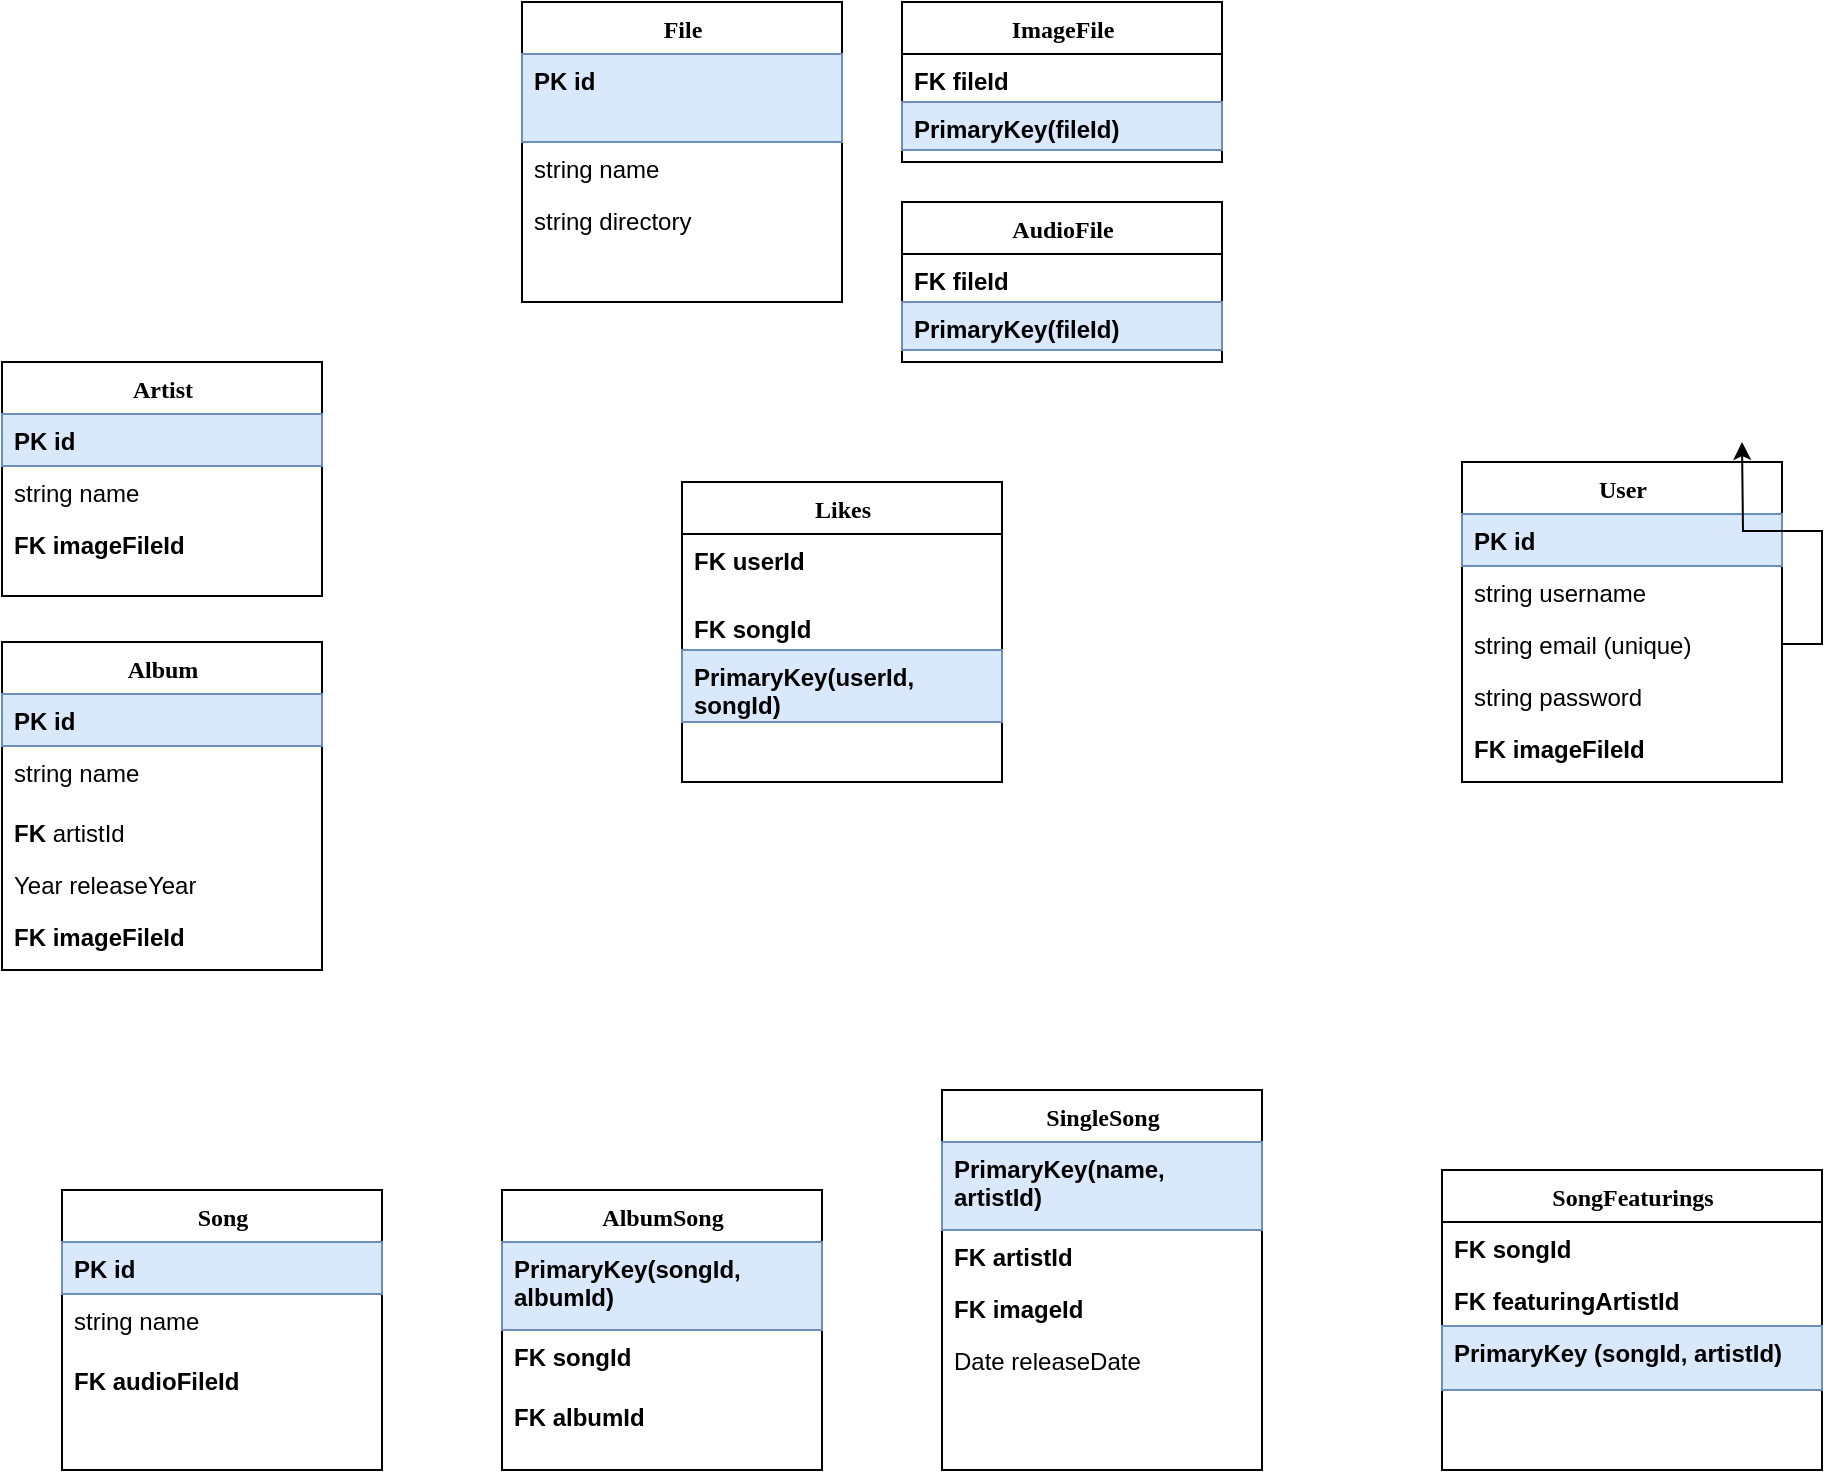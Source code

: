 <mxfile version="14.2.4" type="embed">
    <diagram name="Page-1" id="9f46799a-70d6-7492-0946-bef42562c5a5">
        <mxGraphModel dx="808" dy="295" grid="1" gridSize="10" guides="1" tooltips="1" connect="1" arrows="1" fold="1" page="1" pageScale="1" pageWidth="1100" pageHeight="850" background="#ffffff" math="0" shadow="0">
            <root>
                <mxCell id="0"/>
                <mxCell id="1" parent="0"/>
                <mxCell id="78961159f06e98e8-17" value="User" style="swimlane;html=1;fontStyle=1;align=center;verticalAlign=top;childLayout=stackLayout;horizontal=1;startSize=26;horizontalStack=0;resizeParent=1;resizeLast=0;collapsible=1;marginBottom=0;swimlaneFillColor=#ffffff;rounded=0;shadow=0;comic=0;labelBackgroundColor=none;strokeWidth=1;fillColor=none;fontFamily=Verdana;fontSize=12;fontColor=#000000;" parent="1" vertex="1">
                    <mxGeometry x="780" y="270" width="160" height="160" as="geometry"/>
                </mxCell>
                <mxCell id="78961159f06e98e8-21" value="&lt;b&gt;PK id&lt;/b&gt;" style="text;html=1;strokeColor=#6c8ebf;fillColor=#dae8fc;align=left;verticalAlign=top;spacingLeft=4;spacingRight=4;whiteSpace=wrap;overflow=hidden;rotatable=0;points=[[0,0.5],[1,0.5]];portConstraint=eastwest;fontColor=#000000;" parent="78961159f06e98e8-17" vertex="1">
                    <mxGeometry y="26" width="160" height="26" as="geometry"/>
                </mxCell>
                <mxCell id="78961159f06e98e8-23" value="string username" style="text;html=1;strokeColor=none;fillColor=none;align=left;verticalAlign=top;spacingLeft=4;spacingRight=4;whiteSpace=wrap;overflow=hidden;rotatable=0;points=[[0,0.5],[1,0.5]];portConstraint=eastwest;fontColor=#000000;" parent="78961159f06e98e8-17" vertex="1">
                    <mxGeometry y="52" width="160" height="26" as="geometry"/>
                </mxCell>
                <mxCell id="78961159f06e98e8-25" value="string email (unique)" style="text;html=1;strokeColor=none;fillColor=none;align=left;verticalAlign=top;spacingLeft=4;spacingRight=4;whiteSpace=wrap;overflow=hidden;rotatable=0;points=[[0,0.5],[1,0.5]];portConstraint=eastwest;fontColor=#000000;" parent="78961159f06e98e8-17" vertex="1">
                    <mxGeometry y="78" width="160" height="26" as="geometry"/>
                </mxCell>
                <mxCell id="78961159f06e98e8-26" value="string password" style="text;html=1;strokeColor=none;fillColor=none;align=left;verticalAlign=top;spacingLeft=4;spacingRight=4;whiteSpace=wrap;overflow=hidden;rotatable=0;points=[[0,0.5],[1,0.5]];portConstraint=eastwest;fontColor=#000000;" parent="78961159f06e98e8-17" vertex="1">
                    <mxGeometry y="104" width="160" height="26" as="geometry"/>
                </mxCell>
                <mxCell id="78961159f06e98e8-24" value="&lt;b&gt;FK imageFileId&lt;/b&gt;" style="text;html=1;strokeColor=none;fillColor=none;align=left;verticalAlign=top;spacingLeft=4;spacingRight=4;whiteSpace=wrap;overflow=hidden;rotatable=0;points=[[0,0.5],[1,0.5]];portConstraint=eastwest;fontColor=#000000;" parent="78961159f06e98e8-17" vertex="1">
                    <mxGeometry y="130" width="160" height="26" as="geometry"/>
                </mxCell>
                <mxCell id="78961159f06e98e8-30" value="Artist" style="swimlane;html=1;fontStyle=1;align=center;verticalAlign=top;childLayout=stackLayout;horizontal=1;startSize=26;horizontalStack=0;resizeParent=1;resizeLast=0;collapsible=1;marginBottom=0;swimlaneFillColor=#ffffff;rounded=0;shadow=0;comic=0;labelBackgroundColor=none;strokeWidth=1;fillColor=none;fontFamily=Verdana;fontSize=12;fontColor=#000000;" parent="1" vertex="1">
                    <mxGeometry x="50" y="220" width="160" height="117" as="geometry"/>
                </mxCell>
                <mxCell id="78961159f06e98e8-31" value="&lt;b&gt;PK id&lt;/b&gt;" style="text;html=1;strokeColor=#6c8ebf;fillColor=#dae8fc;align=left;verticalAlign=top;spacingLeft=4;spacingRight=4;whiteSpace=wrap;overflow=hidden;rotatable=0;points=[[0,0.5],[1,0.5]];portConstraint=eastwest;fontColor=#000000;" parent="78961159f06e98e8-30" vertex="1">
                    <mxGeometry y="26" width="160" height="26" as="geometry"/>
                </mxCell>
                <mxCell id="78961159f06e98e8-32" value="string name" style="text;html=1;strokeColor=none;fillColor=none;align=left;verticalAlign=top;spacingLeft=4;spacingRight=4;whiteSpace=wrap;overflow=hidden;rotatable=0;points=[[0,0.5],[1,0.5]];portConstraint=eastwest;fontColor=#000000;" parent="78961159f06e98e8-30" vertex="1">
                    <mxGeometry y="52" width="160" height="26" as="geometry"/>
                </mxCell>
                <mxCell id="78961159f06e98e8-33" value="&lt;b&gt;FK imageFileId&lt;/b&gt;" style="text;html=1;strokeColor=none;fillColor=none;align=left;verticalAlign=top;spacingLeft=4;spacingRight=4;whiteSpace=wrap;overflow=hidden;rotatable=0;points=[[0,0.5],[1,0.5]];portConstraint=eastwest;fontColor=#000000;" parent="78961159f06e98e8-30" vertex="1">
                    <mxGeometry y="78" width="160" height="26" as="geometry"/>
                </mxCell>
                <mxCell id="dPTJl3S5OsdJ7ELAq9D5-3" value="Album" style="swimlane;html=1;fontStyle=1;align=center;verticalAlign=top;childLayout=stackLayout;horizontal=1;startSize=26;horizontalStack=0;resizeParent=1;resizeLast=0;collapsible=1;marginBottom=0;swimlaneFillColor=#ffffff;rounded=0;shadow=0;comic=0;labelBackgroundColor=none;strokeWidth=1;fillColor=none;fontFamily=Verdana;fontSize=12;fontColor=#000000;" parent="1" vertex="1">
                    <mxGeometry x="50" y="360" width="160" height="164" as="geometry"/>
                </mxCell>
                <mxCell id="dPTJl3S5OsdJ7ELAq9D5-4" value="&lt;b&gt;PK id&lt;/b&gt;" style="text;html=1;strokeColor=#6c8ebf;fillColor=#dae8fc;align=left;verticalAlign=top;spacingLeft=4;spacingRight=4;whiteSpace=wrap;overflow=hidden;rotatable=0;points=[[0,0.5],[1,0.5]];portConstraint=eastwest;fontColor=#000000;" parent="dPTJl3S5OsdJ7ELAq9D5-3" vertex="1">
                    <mxGeometry y="26" width="160" height="26" as="geometry"/>
                </mxCell>
                <mxCell id="dPTJl3S5OsdJ7ELAq9D5-17" value="string&amp;nbsp;name" style="text;html=1;strokeColor=none;fillColor=none;align=left;verticalAlign=top;spacingLeft=4;spacingRight=4;whiteSpace=wrap;overflow=hidden;rotatable=0;points=[[0,0.5],[1,0.5]];portConstraint=eastwest;fontColor=#000000;" parent="dPTJl3S5OsdJ7ELAq9D5-3" vertex="1">
                    <mxGeometry y="52" width="160" height="30" as="geometry"/>
                </mxCell>
                <mxCell id="dPTJl3S5OsdJ7ELAq9D5-5" value="&lt;b&gt;FK &lt;/b&gt;artistId" style="text;html=1;strokeColor=none;fillColor=none;align=left;verticalAlign=top;spacingLeft=4;spacingRight=4;whiteSpace=wrap;overflow=hidden;rotatable=0;points=[[0,0.5],[1,0.5]];portConstraint=eastwest;fontColor=#000000;" parent="dPTJl3S5OsdJ7ELAq9D5-3" vertex="1">
                    <mxGeometry y="82" width="160" height="26" as="geometry"/>
                </mxCell>
                <mxCell id="dPTJl3S5OsdJ7ELAq9D5-23" value="Year releaseYear" style="text;html=1;strokeColor=none;fillColor=none;align=left;verticalAlign=top;spacingLeft=4;spacingRight=4;whiteSpace=wrap;overflow=hidden;rotatable=0;points=[[0,0.5],[1,0.5]];portConstraint=eastwest;fontColor=#000000;" parent="dPTJl3S5OsdJ7ELAq9D5-3" vertex="1">
                    <mxGeometry y="108" width="160" height="26" as="geometry"/>
                </mxCell>
                <mxCell id="dPTJl3S5OsdJ7ELAq9D5-7" value="&lt;b&gt;FK imageFileId&lt;/b&gt;" style="text;html=1;strokeColor=none;fillColor=none;align=left;verticalAlign=top;spacingLeft=4;spacingRight=4;whiteSpace=wrap;overflow=hidden;rotatable=0;points=[[0,0.5],[1,0.5]];portConstraint=eastwest;fontColor=#000000;" parent="dPTJl3S5OsdJ7ELAq9D5-3" vertex="1">
                    <mxGeometry y="134" width="160" height="30" as="geometry"/>
                </mxCell>
                <mxCell id="dPTJl3S5OsdJ7ELAq9D5-18" value="SingleSong" style="swimlane;html=1;fontStyle=1;align=center;verticalAlign=top;childLayout=stackLayout;horizontal=1;startSize=26;horizontalStack=0;resizeParent=1;resizeLast=0;collapsible=1;marginBottom=0;swimlaneFillColor=#ffffff;rounded=0;shadow=0;comic=0;labelBackgroundColor=none;strokeWidth=1;fillColor=none;fontFamily=Verdana;fontSize=12;fontColor=#000000;" parent="1" vertex="1">
                    <mxGeometry x="520" y="584" width="160" height="190" as="geometry"/>
                </mxCell>
                <mxCell id="dPTJl3S5OsdJ7ELAq9D5-19" value="&lt;b&gt;PrimaryKey(name, artistId)&lt;/b&gt;" style="text;html=1;strokeColor=#6c8ebf;fillColor=#dae8fc;align=left;verticalAlign=top;spacingLeft=4;spacingRight=4;whiteSpace=wrap;overflow=hidden;rotatable=0;points=[[0,0.5],[1,0.5]];portConstraint=eastwest;fontColor=#000000;" parent="dPTJl3S5OsdJ7ELAq9D5-18" vertex="1">
                    <mxGeometry y="26" width="160" height="44" as="geometry"/>
                </mxCell>
                <mxCell id="dPTJl3S5OsdJ7ELAq9D5-27" value="&lt;b&gt;FK artistId&lt;/b&gt;" style="text;html=1;strokeColor=none;fillColor=none;align=left;verticalAlign=top;spacingLeft=4;spacingRight=4;whiteSpace=wrap;overflow=hidden;rotatable=0;points=[[0,0.5],[1,0.5]];portConstraint=eastwest;fontColor=#000000;" parent="dPTJl3S5OsdJ7ELAq9D5-18" vertex="1">
                    <mxGeometry y="70" width="160" height="26" as="geometry"/>
                </mxCell>
                <mxCell id="dPTJl3S5OsdJ7ELAq9D5-72" value="&lt;b&gt;FK imageId&lt;/b&gt;" style="text;html=1;align=left;verticalAlign=top;spacingLeft=4;spacingRight=4;whiteSpace=wrap;overflow=hidden;rotatable=0;points=[[0,0.5],[1,0.5]];portConstraint=eastwest;fontColor=#000000;" parent="dPTJl3S5OsdJ7ELAq9D5-18" vertex="1">
                    <mxGeometry y="96" width="160" height="26" as="geometry"/>
                </mxCell>
                <mxCell id="dPTJl3S5OsdJ7ELAq9D5-66" value="Date releaseDate" style="text;html=1;strokeColor=none;fillColor=none;align=left;verticalAlign=top;spacingLeft=4;spacingRight=4;whiteSpace=wrap;overflow=hidden;rotatable=0;points=[[0,0.5],[1,0.5]];portConstraint=eastwest;fontColor=#000000;" parent="dPTJl3S5OsdJ7ELAq9D5-18" vertex="1">
                    <mxGeometry y="122" width="160" height="26" as="geometry"/>
                </mxCell>
                <mxCell id="dPTJl3S5OsdJ7ELAq9D5-24" value="AlbumSong" style="swimlane;html=1;fontStyle=1;align=center;verticalAlign=top;childLayout=stackLayout;horizontal=1;startSize=26;horizontalStack=0;resizeParent=1;resizeLast=0;collapsible=1;marginBottom=0;swimlaneFillColor=#ffffff;rounded=0;shadow=0;comic=0;labelBackgroundColor=none;strokeWidth=1;fillColor=none;fontFamily=Verdana;fontSize=12;fontColor=#000000;" parent="1" vertex="1">
                    <mxGeometry x="300" y="634" width="160" height="140" as="geometry"/>
                </mxCell>
                <mxCell id="dPTJl3S5OsdJ7ELAq9D5-25" value="&lt;b&gt;PrimaryKey(songId, albumId)&lt;/b&gt;" style="text;html=1;strokeColor=#6c8ebf;fillColor=#dae8fc;align=left;verticalAlign=top;spacingLeft=4;spacingRight=4;whiteSpace=wrap;overflow=hidden;rotatable=0;points=[[0,0.5],[1,0.5]];portConstraint=eastwest;fontColor=#000000;" parent="dPTJl3S5OsdJ7ELAq9D5-24" vertex="1">
                    <mxGeometry y="26" width="160" height="44" as="geometry"/>
                </mxCell>
                <mxCell id="dPTJl3S5OsdJ7ELAq9D5-26" value="&lt;b&gt;FK songId&lt;/b&gt;" style="text;html=1;strokeColor=none;fillColor=none;align=left;verticalAlign=top;spacingLeft=4;spacingRight=4;whiteSpace=wrap;overflow=hidden;rotatable=0;points=[[0,0.5],[1,0.5]];portConstraint=eastwest;fontColor=#000000;" parent="dPTJl3S5OsdJ7ELAq9D5-24" vertex="1">
                    <mxGeometry y="70" width="160" height="30" as="geometry"/>
                </mxCell>
                <mxCell id="dPTJl3S5OsdJ7ELAq9D5-28" value="&lt;b&gt;FK albumId&lt;/b&gt;" style="text;html=1;strokeColor=none;fillColor=none;align=left;verticalAlign=top;spacingLeft=4;spacingRight=4;whiteSpace=wrap;overflow=hidden;rotatable=0;points=[[0,0.5],[1,0.5]];portConstraint=eastwest;fontColor=#000000;" parent="dPTJl3S5OsdJ7ELAq9D5-24" vertex="1">
                    <mxGeometry y="100" width="160" height="30" as="geometry"/>
                </mxCell>
                <mxCell id="dPTJl3S5OsdJ7ELAq9D5-30" value="SongFeaturings" style="swimlane;html=1;fontStyle=1;align=center;verticalAlign=top;childLayout=stackLayout;horizontal=1;startSize=26;horizontalStack=0;resizeParent=1;resizeLast=0;collapsible=1;marginBottom=0;swimlaneFillColor=#ffffff;rounded=0;shadow=0;comic=0;labelBackgroundColor=none;strokeWidth=1;fillColor=none;fontFamily=Verdana;fontSize=12;fontColor=#000000;" parent="1" vertex="1">
                    <mxGeometry x="770" y="624" width="190" height="150" as="geometry"/>
                </mxCell>
                <mxCell id="dPTJl3S5OsdJ7ELAq9D5-31" value="&lt;b&gt;FK songId&lt;/b&gt;" style="text;html=1;strokeColor=none;fillColor=none;align=left;verticalAlign=top;spacingLeft=4;spacingRight=4;whiteSpace=wrap;overflow=hidden;rotatable=0;points=[[0,0.5],[1,0.5]];portConstraint=eastwest;fontColor=#000000;" parent="dPTJl3S5OsdJ7ELAq9D5-30" vertex="1">
                    <mxGeometry y="26" width="190" height="26" as="geometry"/>
                </mxCell>
                <mxCell id="dPTJl3S5OsdJ7ELAq9D5-33" value="&lt;b&gt;FK featuringArtistId&lt;/b&gt;" style="text;html=1;strokeColor=none;fillColor=none;align=left;verticalAlign=top;spacingLeft=4;spacingRight=4;whiteSpace=wrap;overflow=hidden;rotatable=0;points=[[0,0.5],[1,0.5]];portConstraint=eastwest;fontColor=#000000;" parent="dPTJl3S5OsdJ7ELAq9D5-30" vertex="1">
                    <mxGeometry y="52" width="190" height="26" as="geometry"/>
                </mxCell>
                <mxCell id="dPTJl3S5OsdJ7ELAq9D5-34" value="&lt;b&gt;PrimaryKey (songId, artistId)&lt;/b&gt;" style="text;html=1;strokeColor=#6c8ebf;fillColor=#dae8fc;align=left;verticalAlign=top;spacingLeft=4;spacingRight=4;whiteSpace=wrap;overflow=hidden;rotatable=0;points=[[0,0.5],[1,0.5]];portConstraint=eastwest;fontColor=#000000;" parent="dPTJl3S5OsdJ7ELAq9D5-30" vertex="1">
                    <mxGeometry y="78" width="190" height="32" as="geometry"/>
                </mxCell>
                <mxCell id="dPTJl3S5OsdJ7ELAq9D5-35" value="Song" style="swimlane;html=1;fontStyle=1;align=center;verticalAlign=top;childLayout=stackLayout;horizontal=1;startSize=26;horizontalStack=0;resizeParent=1;resizeLast=0;collapsible=1;marginBottom=0;swimlaneFillColor=#ffffff;rounded=0;shadow=0;comic=0;labelBackgroundColor=none;strokeWidth=1;fillColor=none;fontFamily=Verdana;fontSize=12;fontColor=#000000;" parent="1" vertex="1">
                    <mxGeometry x="80" y="634" width="160" height="140" as="geometry"/>
                </mxCell>
                <mxCell id="dPTJl3S5OsdJ7ELAq9D5-36" value="&lt;b&gt;PK id&lt;/b&gt;" style="text;html=1;strokeColor=#6c8ebf;fillColor=#dae8fc;align=left;verticalAlign=top;spacingLeft=4;spacingRight=4;whiteSpace=wrap;overflow=hidden;rotatable=0;points=[[0,0.5],[1,0.5]];portConstraint=eastwest;fontColor=#000000;" parent="dPTJl3S5OsdJ7ELAq9D5-35" vertex="1">
                    <mxGeometry y="26" width="160" height="26" as="geometry"/>
                </mxCell>
                <mxCell id="dPTJl3S5OsdJ7ELAq9D5-37" value="string&amp;nbsp;name" style="text;html=1;strokeColor=none;fillColor=none;align=left;verticalAlign=top;spacingLeft=4;spacingRight=4;whiteSpace=wrap;overflow=hidden;rotatable=0;points=[[0,0.5],[1,0.5]];portConstraint=eastwest;fontColor=#000000;" parent="dPTJl3S5OsdJ7ELAq9D5-35" vertex="1">
                    <mxGeometry y="52" width="160" height="30" as="geometry"/>
                </mxCell>
                <mxCell id="dPTJl3S5OsdJ7ELAq9D5-76" value="&lt;b&gt;FK audioFileId&lt;/b&gt;" style="text;html=1;strokeColor=none;fillColor=none;align=left;verticalAlign=top;spacingLeft=4;spacingRight=4;whiteSpace=wrap;overflow=hidden;rotatable=0;points=[[0,0.5],[1,0.5]];portConstraint=eastwest;fontColor=#000000;" parent="dPTJl3S5OsdJ7ELAq9D5-35" vertex="1">
                    <mxGeometry y="82" width="160" height="30" as="geometry"/>
                </mxCell>
                <mxCell id="dPTJl3S5OsdJ7ELAq9D5-46" value="File" style="swimlane;html=1;fontStyle=1;align=center;verticalAlign=top;childLayout=stackLayout;horizontal=1;startSize=26;horizontalStack=0;resizeParent=1;resizeLast=0;collapsible=1;marginBottom=0;swimlaneFillColor=#ffffff;rounded=0;shadow=0;comic=0;labelBackgroundColor=none;strokeWidth=1;fillColor=none;fontFamily=Verdana;fontSize=12;fontColor=#000000;" parent="1" vertex="1">
                    <mxGeometry x="310" y="40" width="160" height="150" as="geometry"/>
                </mxCell>
                <mxCell id="dPTJl3S5OsdJ7ELAq9D5-49" value="&lt;b&gt;PK id&lt;/b&gt;" style="text;html=1;strokeColor=#6c8ebf;fillColor=#dae8fc;align=left;verticalAlign=top;spacingLeft=4;spacingRight=4;whiteSpace=wrap;overflow=hidden;rotatable=0;points=[[0,0.5],[1,0.5]];portConstraint=eastwest;fontColor=#000000;" parent="dPTJl3S5OsdJ7ELAq9D5-46" vertex="1">
                    <mxGeometry y="26" width="160" height="44" as="geometry"/>
                </mxCell>
                <mxCell id="dPTJl3S5OsdJ7ELAq9D5-47" value="string name" style="text;html=1;strokeColor=none;fillColor=none;align=left;verticalAlign=top;spacingLeft=4;spacingRight=4;whiteSpace=wrap;overflow=hidden;rotatable=0;points=[[0,0.5],[1,0.5]];portConstraint=eastwest;fontColor=#000000;" parent="dPTJl3S5OsdJ7ELAq9D5-46" vertex="1">
                    <mxGeometry y="70" width="160" height="26" as="geometry"/>
                </mxCell>
                <mxCell id="dPTJl3S5OsdJ7ELAq9D5-48" value="string directory" style="text;html=1;strokeColor=none;fillColor=none;align=left;verticalAlign=top;spacingLeft=4;spacingRight=4;whiteSpace=wrap;overflow=hidden;rotatable=0;points=[[0,0.5],[1,0.5]];portConstraint=eastwest;fontColor=#000000;" parent="dPTJl3S5OsdJ7ELAq9D5-46" vertex="1">
                    <mxGeometry y="96" width="160" height="54" as="geometry"/>
                </mxCell>
                <mxCell id="dPTJl3S5OsdJ7ELAq9D5-50" value="ImageFile" style="swimlane;html=1;fontStyle=1;align=center;verticalAlign=top;childLayout=stackLayout;horizontal=1;startSize=26;horizontalStack=0;resizeParent=1;resizeLast=0;collapsible=1;marginBottom=0;swimlaneFillColor=#ffffff;rounded=0;shadow=0;comic=0;labelBackgroundColor=none;strokeWidth=1;fontFamily=Verdana;fontSize=12;fontColor=#000000;" parent="1" vertex="1">
                    <mxGeometry x="500" y="40" width="160" height="80" as="geometry"/>
                </mxCell>
                <mxCell id="dPTJl3S5OsdJ7ELAq9D5-51" value="&lt;b&gt;FK fileId&lt;/b&gt;" style="text;html=1;align=left;verticalAlign=top;spacingLeft=4;spacingRight=4;whiteSpace=wrap;overflow=hidden;rotatable=0;points=[[0,0.5],[1,0.5]];portConstraint=eastwest;fontColor=#000000;" parent="dPTJl3S5OsdJ7ELAq9D5-50" vertex="1">
                    <mxGeometry y="26" width="160" height="24" as="geometry"/>
                </mxCell>
                <mxCell id="dPTJl3S5OsdJ7ELAq9D5-83" value="&lt;b&gt;PrimaryKey(fileId)&lt;/b&gt;" style="text;html=1;align=left;verticalAlign=top;spacingLeft=4;spacingRight=4;whiteSpace=wrap;overflow=hidden;rotatable=0;points=[[0,0.5],[1,0.5]];portConstraint=eastwest;fillColor=#dae8fc;strokeColor=#6c8ebf;fontColor=#000000;" parent="dPTJl3S5OsdJ7ELAq9D5-50" vertex="1">
                    <mxGeometry y="50" width="160" height="24" as="geometry"/>
                </mxCell>
                <mxCell id="dPTJl3S5OsdJ7ELAq9D5-77" value="Likes" style="swimlane;html=1;fontStyle=1;align=center;verticalAlign=top;childLayout=stackLayout;horizontal=1;startSize=26;horizontalStack=0;resizeParent=1;resizeLast=0;collapsible=1;marginBottom=0;swimlaneFillColor=#ffffff;rounded=0;shadow=0;comic=0;labelBackgroundColor=none;strokeWidth=1;fontFamily=Verdana;fontSize=12;fontColor=#000000;" parent="1" vertex="1">
                    <mxGeometry x="390" y="280" width="160" height="150" as="geometry"/>
                </mxCell>
                <mxCell id="dPTJl3S5OsdJ7ELAq9D5-78" value="&lt;b&gt;FK userId&lt;/b&gt;" style="text;html=1;align=left;verticalAlign=top;spacingLeft=4;spacingRight=4;whiteSpace=wrap;overflow=hidden;rotatable=0;points=[[0,0.5],[1,0.5]];portConstraint=eastwest;fontColor=#000000;" parent="dPTJl3S5OsdJ7ELAq9D5-77" vertex="1">
                    <mxGeometry y="26" width="160" height="34" as="geometry"/>
                </mxCell>
                <mxCell id="dPTJl3S5OsdJ7ELAq9D5-79" value="&lt;b&gt;FK songId&lt;/b&gt;" style="text;html=1;align=left;verticalAlign=top;spacingLeft=4;spacingRight=4;whiteSpace=wrap;overflow=hidden;rotatable=0;points=[[0,0.5],[1,0.5]];portConstraint=eastwest;fontColor=#000000;" parent="dPTJl3S5OsdJ7ELAq9D5-77" vertex="1">
                    <mxGeometry y="60" width="160" height="24" as="geometry"/>
                </mxCell>
                <mxCell id="dPTJl3S5OsdJ7ELAq9D5-80" value="&lt;b&gt;PrimaryKey(userId, songId)&lt;/b&gt;" style="text;html=1;align=left;verticalAlign=top;spacingLeft=4;spacingRight=4;whiteSpace=wrap;overflow=hidden;rotatable=0;points=[[0,0.5],[1,0.5]];portConstraint=eastwest;fillColor=#dae8fc;strokeColor=#6c8ebf;fontColor=#000000;" parent="dPTJl3S5OsdJ7ELAq9D5-77" vertex="1">
                    <mxGeometry y="84" width="160" height="36" as="geometry"/>
                </mxCell>
                <mxCell id="dPTJl3S5OsdJ7ELAq9D5-85" value="AudioFile" style="swimlane;html=1;fontStyle=1;align=center;verticalAlign=top;childLayout=stackLayout;horizontal=1;startSize=26;horizontalStack=0;resizeParent=1;resizeLast=0;collapsible=1;marginBottom=0;swimlaneFillColor=#ffffff;rounded=0;shadow=0;comic=0;labelBackgroundColor=none;strokeWidth=1;fontFamily=Verdana;fontSize=12;fontColor=#000000;" parent="1" vertex="1">
                    <mxGeometry x="500" y="140" width="160" height="80" as="geometry"/>
                </mxCell>
                <mxCell id="dPTJl3S5OsdJ7ELAq9D5-86" value="&lt;b&gt;FK fileId&lt;/b&gt;" style="text;html=1;align=left;verticalAlign=top;spacingLeft=4;spacingRight=4;whiteSpace=wrap;overflow=hidden;rotatable=0;points=[[0,0.5],[1,0.5]];portConstraint=eastwest;fontColor=#000000;" parent="dPTJl3S5OsdJ7ELAq9D5-85" vertex="1">
                    <mxGeometry y="26" width="160" height="24" as="geometry"/>
                </mxCell>
                <mxCell id="dPTJl3S5OsdJ7ELAq9D5-87" value="&lt;b&gt;PrimaryKey(fileId)&lt;/b&gt;" style="text;html=1;align=left;verticalAlign=top;spacingLeft=4;spacingRight=4;whiteSpace=wrap;overflow=hidden;rotatable=0;points=[[0,0.5],[1,0.5]];portConstraint=eastwest;fillColor=#dae8fc;strokeColor=#6c8ebf;fontColor=#000000;" parent="dPTJl3S5OsdJ7ELAq9D5-85" vertex="1">
                    <mxGeometry y="50" width="160" height="24" as="geometry"/>
                </mxCell>
                <mxCell id="2" style="edgeStyle=orthogonalEdgeStyle;rounded=0;orthogonalLoop=1;jettySize=auto;html=1;exitX=1;exitY=0.5;exitDx=0;exitDy=0;fontColor=#000000;" parent="1" source="78961159f06e98e8-25" edge="1">
                    <mxGeometry relative="1" as="geometry">
                        <mxPoint x="920" y="260" as="targetPoint"/>
                    </mxGeometry>
                </mxCell>
            </root>
        </mxGraphModel>
    </diagram>
</mxfile>